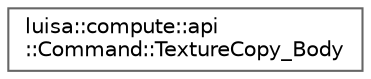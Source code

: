 digraph "类继承关系图"
{
 // LATEX_PDF_SIZE
  bgcolor="transparent";
  edge [fontname=Helvetica,fontsize=10,labelfontname=Helvetica,labelfontsize=10];
  node [fontname=Helvetica,fontsize=10,shape=box,height=0.2,width=0.4];
  rankdir="LR";
  Node0 [id="Node000000",label="luisa::compute::api\l::Command::TextureCopy_Body",height=0.2,width=0.4,color="grey40", fillcolor="white", style="filled",URL="$structluisa_1_1compute_1_1api_1_1_command_1_1_texture_copy___body.html",tooltip=" "];
}
